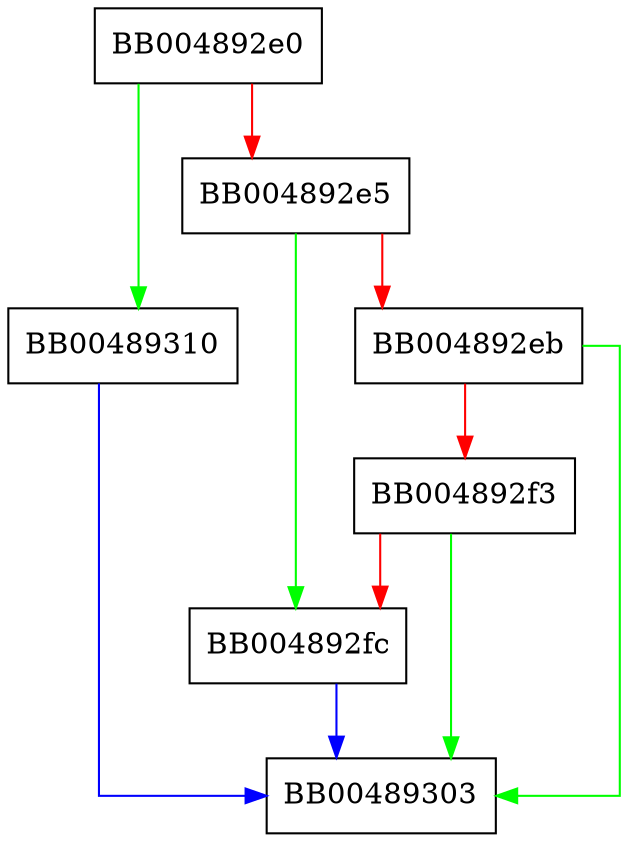 digraph SSL_get0_param {
  node [shape="box"];
  graph [splines=ortho];
  BB004892e0 -> BB00489310 [color="green"];
  BB004892e0 -> BB004892e5 [color="red"];
  BB004892e5 -> BB004892fc [color="green"];
  BB004892e5 -> BB004892eb [color="red"];
  BB004892eb -> BB00489303 [color="green"];
  BB004892eb -> BB004892f3 [color="red"];
  BB004892f3 -> BB00489303 [color="green"];
  BB004892f3 -> BB004892fc [color="red"];
  BB004892fc -> BB00489303 [color="blue"];
  BB00489310 -> BB00489303 [color="blue"];
}
